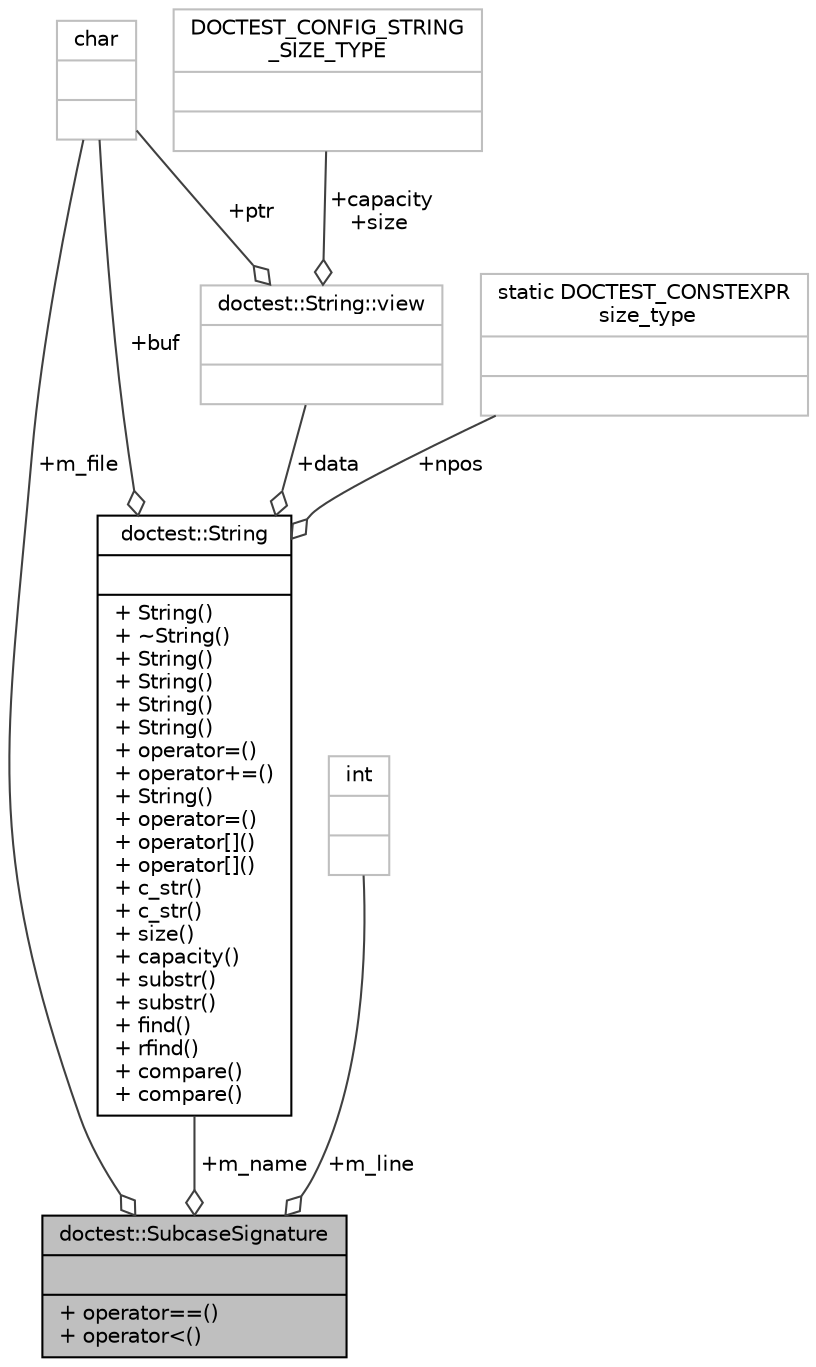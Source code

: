 digraph "doctest::SubcaseSignature"
{
 // LATEX_PDF_SIZE
  edge [fontname="Helvetica",fontsize="10",labelfontname="Helvetica",labelfontsize="10"];
  node [fontname="Helvetica",fontsize="10",shape=record];
  Node1 [label="{doctest::SubcaseSignature\n||+ operator==()\l+ operator\<()\l}",height=0.2,width=0.4,color="black", fillcolor="grey75", style="filled", fontcolor="black",tooltip=" "];
  Node2 -> Node1 [color="grey25",fontsize="10",style="solid",label=" +m_file" ,arrowhead="odiamond",fontname="Helvetica"];
  Node2 [label="{char\n||}",height=0.2,width=0.4,color="grey75", fillcolor="white", style="filled",tooltip=" "];
  Node3 -> Node1 [color="grey25",fontsize="10",style="solid",label=" +m_name" ,arrowhead="odiamond",fontname="Helvetica"];
  Node3 [label="{doctest::String\n||+ String()\l+ ~String()\l+ String()\l+ String()\l+ String()\l+ String()\l+ operator=()\l+ operator+=()\l+ String()\l+ operator=()\l+ operator[]()\l+ operator[]()\l+ c_str()\l+ c_str()\l+ size()\l+ capacity()\l+ substr()\l+ substr()\l+ find()\l+ rfind()\l+ compare()\l+ compare()\l}",height=0.2,width=0.4,color="black", fillcolor="white", style="filled",URL="$classdoctest_1_1String.html",tooltip=" "];
  Node4 -> Node3 [color="grey25",fontsize="10",style="solid",label=" +npos" ,arrowhead="odiamond",fontname="Helvetica"];
  Node4 [label="{static DOCTEST_CONSTEXPR\l size_type\n||}",height=0.2,width=0.4,color="grey75", fillcolor="white", style="filled",tooltip=" "];
  Node5 -> Node3 [color="grey25",fontsize="10",style="solid",label=" +data" ,arrowhead="odiamond",fontname="Helvetica"];
  Node5 [label="{doctest::String::view\n||}",height=0.2,width=0.4,color="grey75", fillcolor="white", style="filled",tooltip=" "];
  Node2 -> Node5 [color="grey25",fontsize="10",style="solid",label=" +ptr" ,arrowhead="odiamond",fontname="Helvetica"];
  Node6 -> Node5 [color="grey25",fontsize="10",style="solid",label=" +capacity\n+size" ,arrowhead="odiamond",fontname="Helvetica"];
  Node6 [label="{DOCTEST_CONFIG_STRING\l_SIZE_TYPE\n||}",height=0.2,width=0.4,color="grey75", fillcolor="white", style="filled",tooltip=" "];
  Node2 -> Node3 [color="grey25",fontsize="10",style="solid",label=" +buf" ,arrowhead="odiamond",fontname="Helvetica"];
  Node7 -> Node1 [color="grey25",fontsize="10",style="solid",label=" +m_line" ,arrowhead="odiamond",fontname="Helvetica"];
  Node7 [label="{int\n||}",height=0.2,width=0.4,color="grey75", fillcolor="white", style="filled",tooltip=" "];
}
